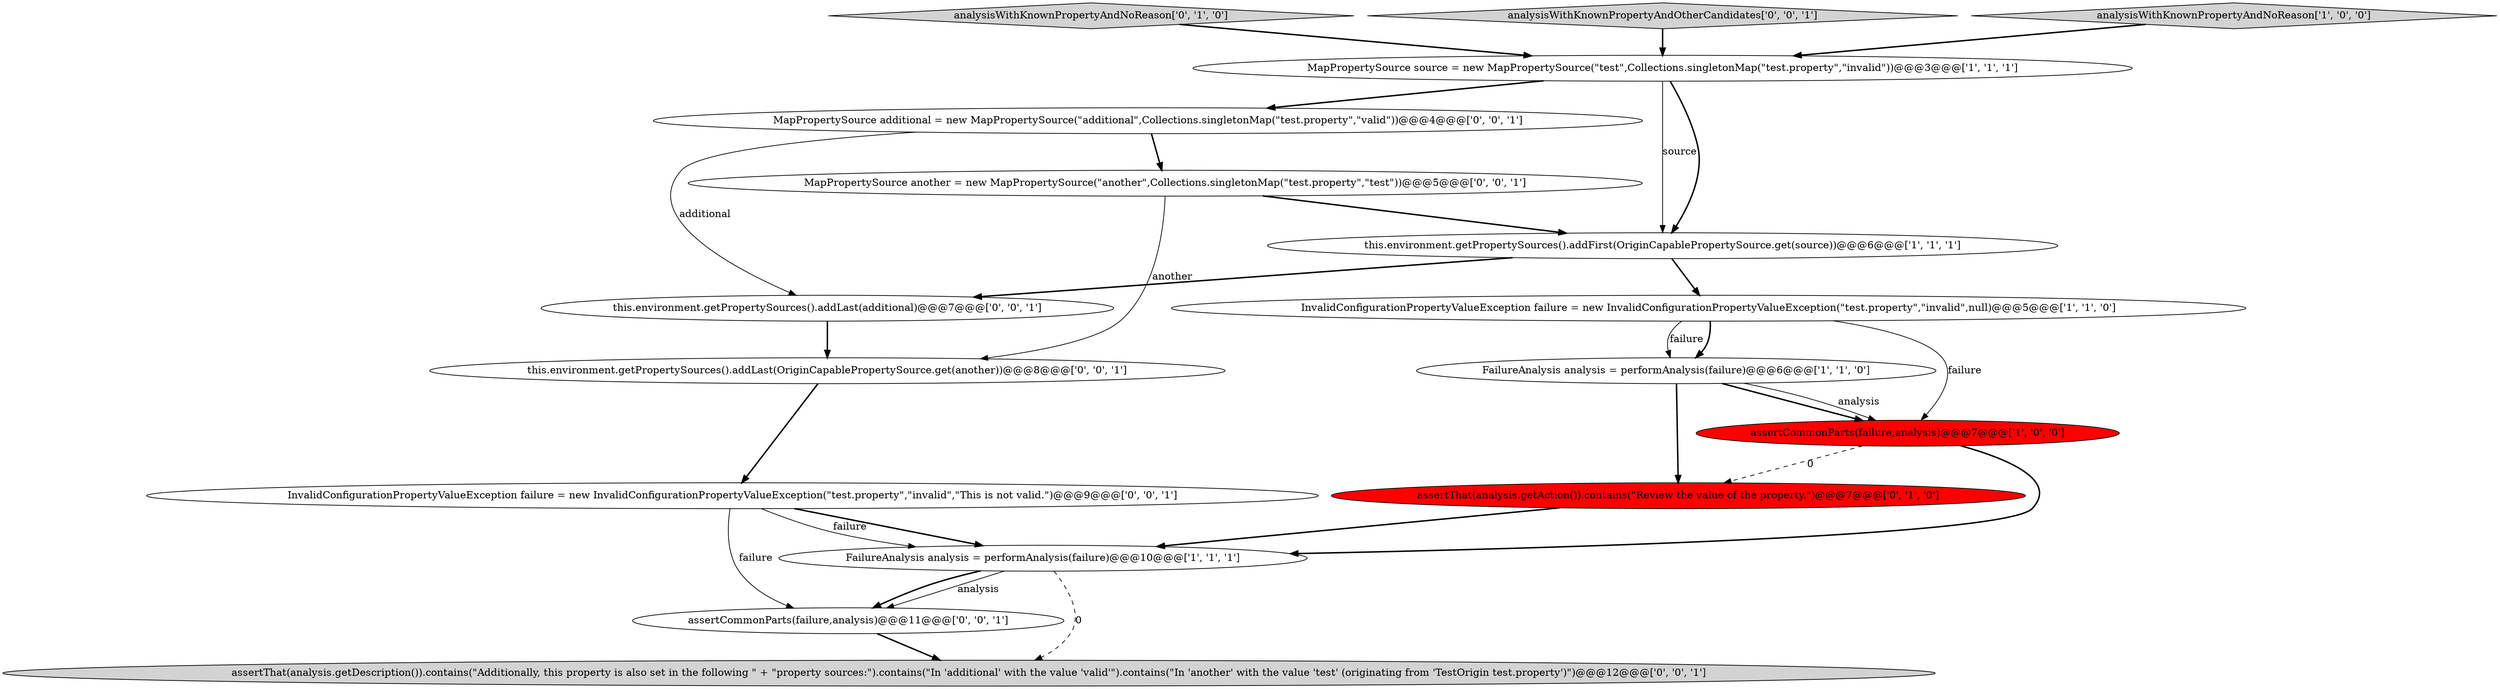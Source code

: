 digraph {
12 [style = filled, label = "assertThat(analysis.getDescription()).contains(\"Additionally, this property is also set in the following \" + \"property sources:\").contains(\"In 'additional' with the value 'valid'\").contains(\"In 'another' with the value 'test' (originating from 'TestOrigin test.property')\")@@@12@@@['0', '0', '1']", fillcolor = lightgray, shape = ellipse image = "AAA0AAABBB3BBB"];
8 [style = filled, label = "analysisWithKnownPropertyAndNoReason['0', '1', '0']", fillcolor = lightgray, shape = diamond image = "AAA0AAABBB2BBB"];
11 [style = filled, label = "this.environment.getPropertySources().addLast(additional)@@@7@@@['0', '0', '1']", fillcolor = white, shape = ellipse image = "AAA0AAABBB3BBB"];
16 [style = filled, label = "analysisWithKnownPropertyAndOtherCandidates['0', '0', '1']", fillcolor = lightgray, shape = diamond image = "AAA0AAABBB3BBB"];
4 [style = filled, label = "analysisWithKnownPropertyAndNoReason['1', '0', '0']", fillcolor = lightgray, shape = diamond image = "AAA0AAABBB1BBB"];
2 [style = filled, label = "FailureAnalysis analysis = performAnalysis(failure)@@@6@@@['1', '1', '0']", fillcolor = white, shape = ellipse image = "AAA0AAABBB1BBB"];
0 [style = filled, label = "InvalidConfigurationPropertyValueException failure = new InvalidConfigurationPropertyValueException(\"test.property\",\"invalid\",null)@@@5@@@['1', '1', '0']", fillcolor = white, shape = ellipse image = "AAA0AAABBB1BBB"];
3 [style = filled, label = "FailureAnalysis analysis = performAnalysis(failure)@@@10@@@['1', '1', '1']", fillcolor = white, shape = ellipse image = "AAA0AAABBB1BBB"];
15 [style = filled, label = "assertCommonParts(failure,analysis)@@@11@@@['0', '0', '1']", fillcolor = white, shape = ellipse image = "AAA0AAABBB3BBB"];
10 [style = filled, label = "this.environment.getPropertySources().addLast(OriginCapablePropertySource.get(another))@@@8@@@['0', '0', '1']", fillcolor = white, shape = ellipse image = "AAA0AAABBB3BBB"];
7 [style = filled, label = "assertThat(analysis.getAction()).contains(\"Review the value of the property.\")@@@7@@@['0', '1', '0']", fillcolor = red, shape = ellipse image = "AAA1AAABBB2BBB"];
14 [style = filled, label = "InvalidConfigurationPropertyValueException failure = new InvalidConfigurationPropertyValueException(\"test.property\",\"invalid\",\"This is not valid.\")@@@9@@@['0', '0', '1']", fillcolor = white, shape = ellipse image = "AAA0AAABBB3BBB"];
9 [style = filled, label = "MapPropertySource additional = new MapPropertySource(\"additional\",Collections.singletonMap(\"test.property\",\"valid\"))@@@4@@@['0', '0', '1']", fillcolor = white, shape = ellipse image = "AAA0AAABBB3BBB"];
13 [style = filled, label = "MapPropertySource another = new MapPropertySource(\"another\",Collections.singletonMap(\"test.property\",\"test\"))@@@5@@@['0', '0', '1']", fillcolor = white, shape = ellipse image = "AAA0AAABBB3BBB"];
6 [style = filled, label = "this.environment.getPropertySources().addFirst(OriginCapablePropertySource.get(source))@@@6@@@['1', '1', '1']", fillcolor = white, shape = ellipse image = "AAA0AAABBB1BBB"];
1 [style = filled, label = "assertCommonParts(failure,analysis)@@@7@@@['1', '0', '0']", fillcolor = red, shape = ellipse image = "AAA1AAABBB1BBB"];
5 [style = filled, label = "MapPropertySource source = new MapPropertySource(\"test\",Collections.singletonMap(\"test.property\",\"invalid\"))@@@3@@@['1', '1', '1']", fillcolor = white, shape = ellipse image = "AAA0AAABBB1BBB"];
3->15 [style = solid, label="analysis"];
14->3 [style = bold, label=""];
0->1 [style = solid, label="failure"];
5->9 [style = bold, label=""];
5->6 [style = solid, label="source"];
10->14 [style = bold, label=""];
2->1 [style = bold, label=""];
0->2 [style = bold, label=""];
14->15 [style = solid, label="failure"];
0->2 [style = solid, label="failure"];
1->3 [style = bold, label=""];
6->0 [style = bold, label=""];
3->15 [style = bold, label=""];
13->10 [style = solid, label="another"];
7->3 [style = bold, label=""];
14->3 [style = solid, label="failure"];
3->12 [style = dashed, label="0"];
5->6 [style = bold, label=""];
8->5 [style = bold, label=""];
11->10 [style = bold, label=""];
2->1 [style = solid, label="analysis"];
6->11 [style = bold, label=""];
16->5 [style = bold, label=""];
9->11 [style = solid, label="additional"];
15->12 [style = bold, label=""];
2->7 [style = bold, label=""];
13->6 [style = bold, label=""];
1->7 [style = dashed, label="0"];
4->5 [style = bold, label=""];
9->13 [style = bold, label=""];
}
